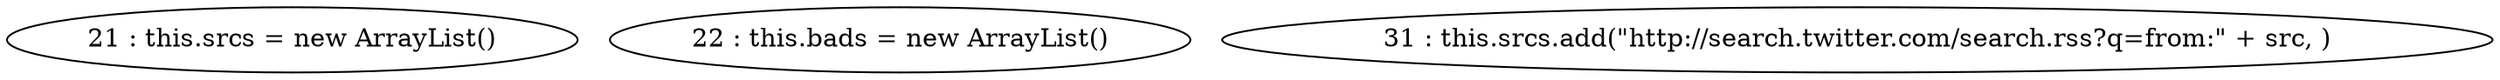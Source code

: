 digraph G {
"21 : this.srcs = new ArrayList()"
"22 : this.bads = new ArrayList()"
"31 : this.srcs.add(\"http://search.twitter.com/search.rss?q=from:\" + src, )"
}